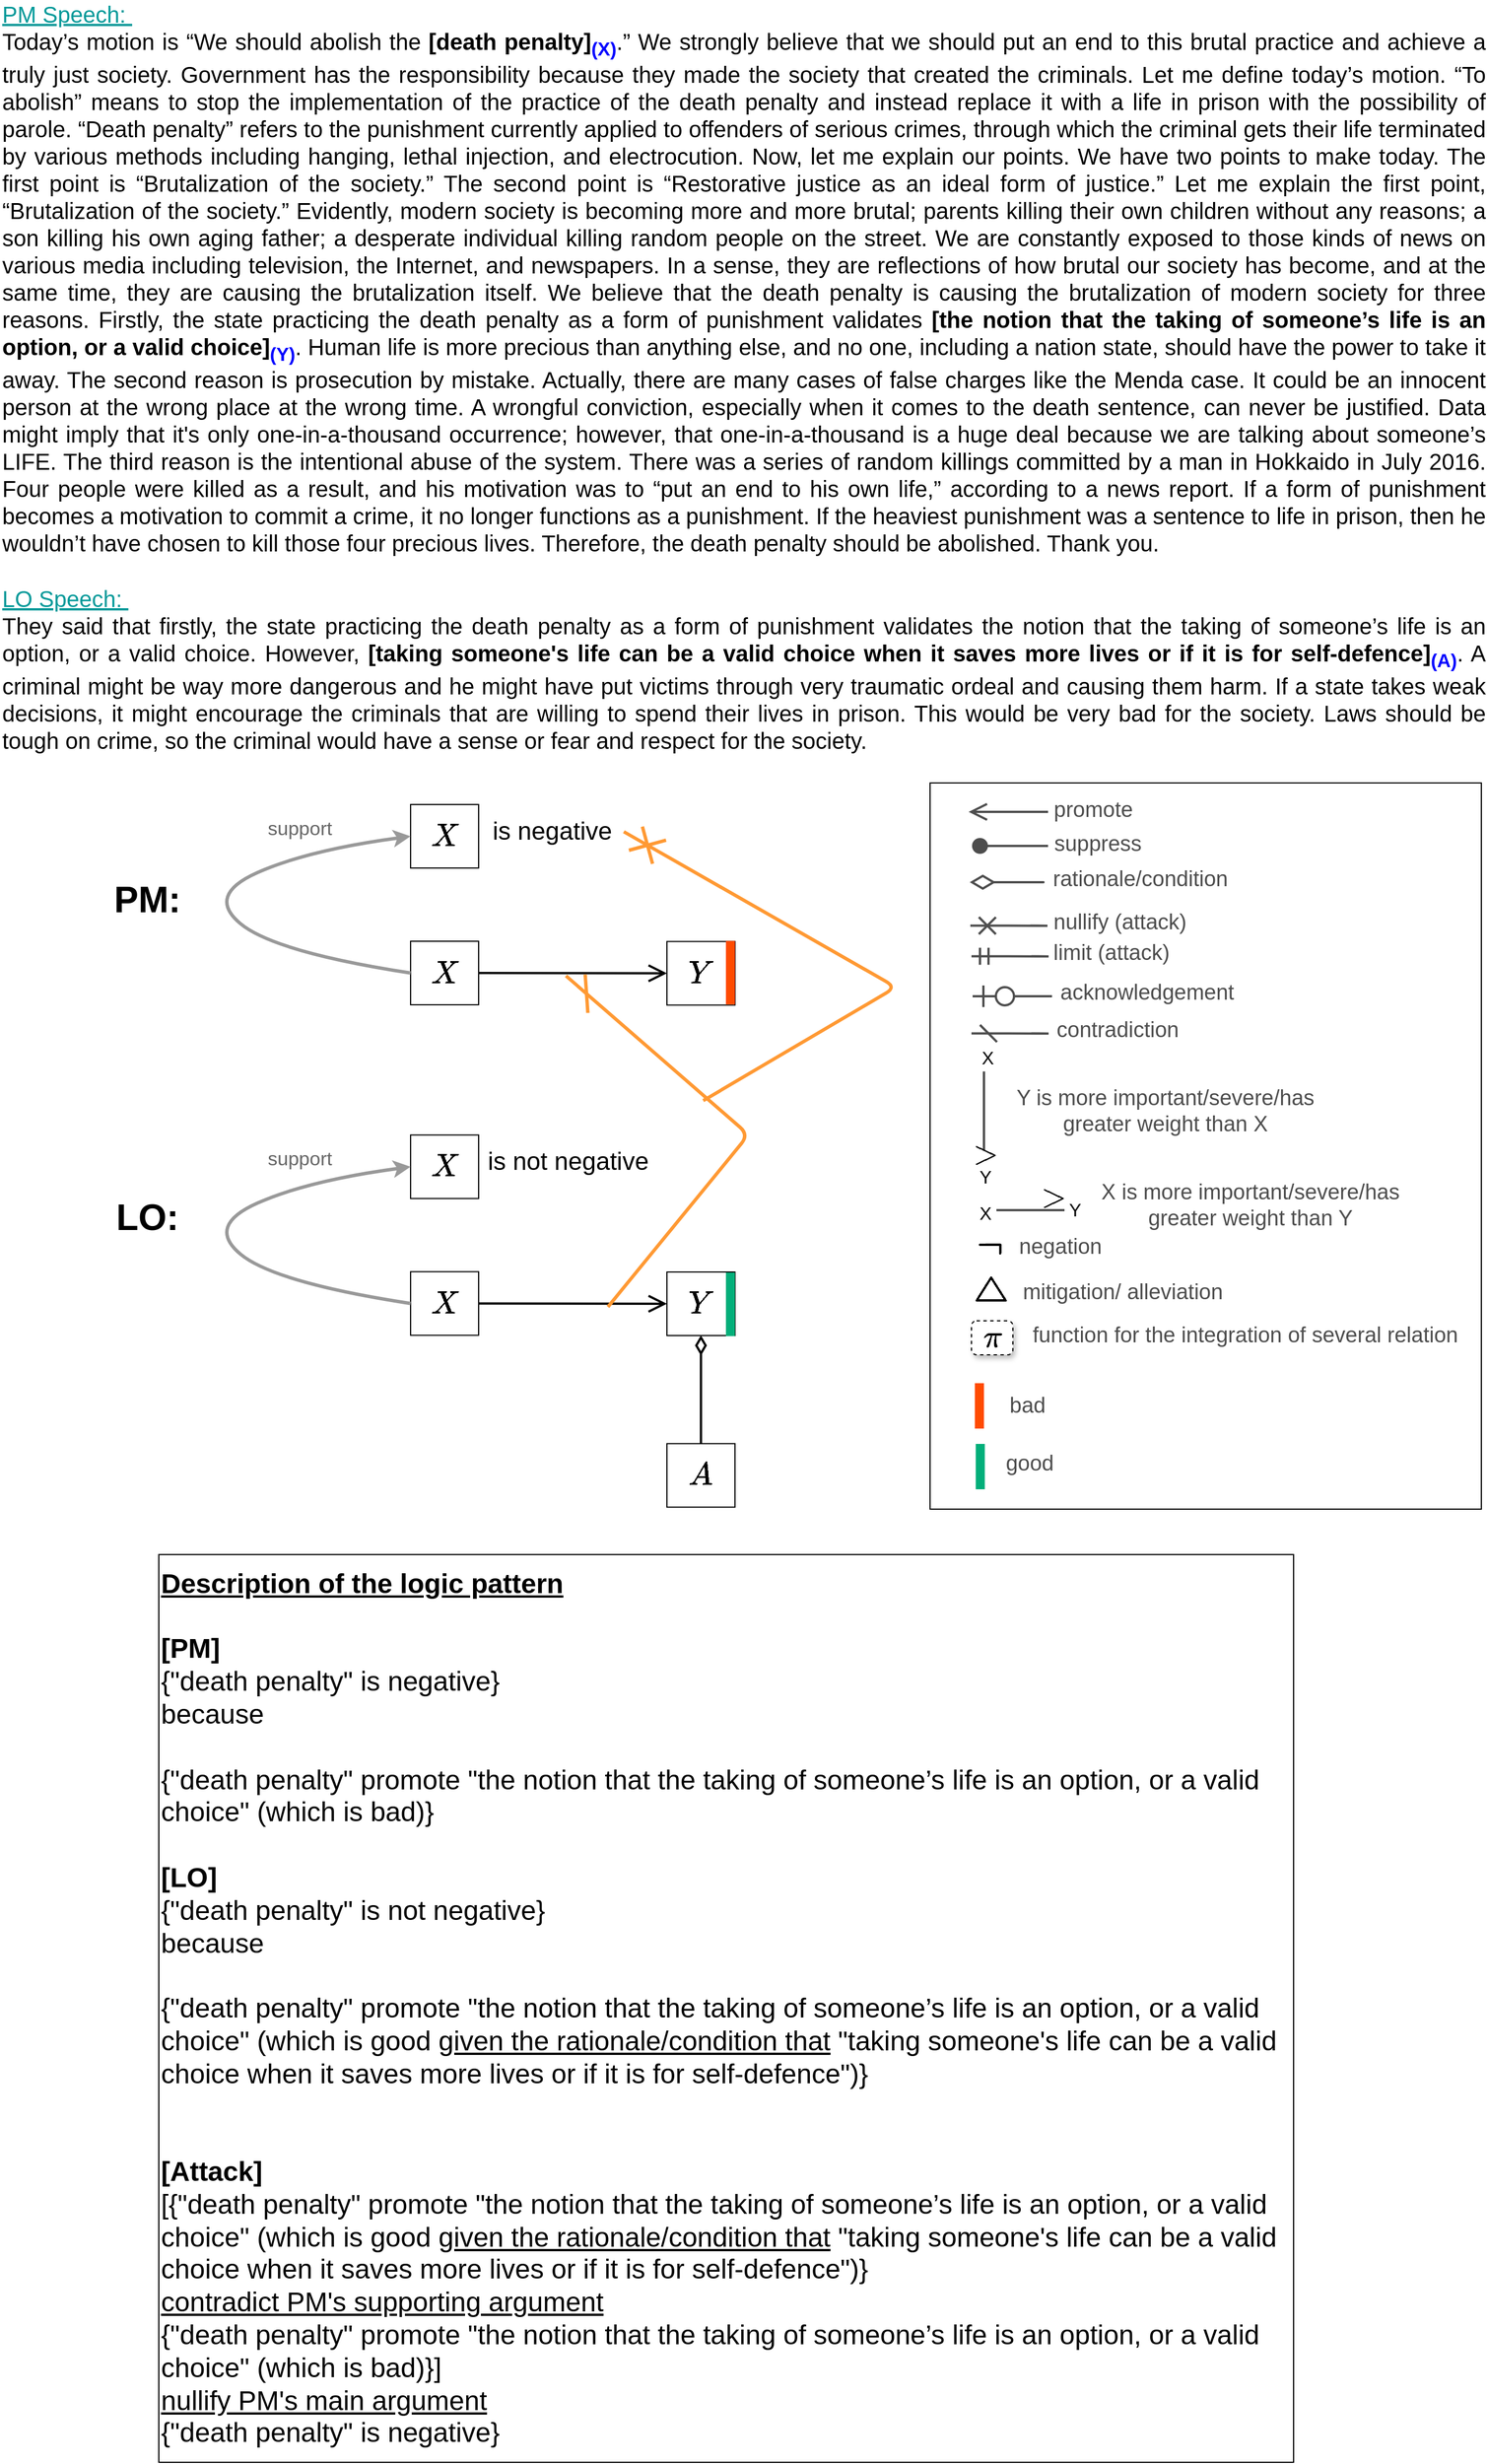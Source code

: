 <mxfile version="16.1.2" type="device"><diagram id="NebdKccpn1Tcwdz-Rh-k" name="Page-1"><mxGraphModel dx="1892" dy="1344" grid="1" gridSize="10" guides="1" tooltips="1" connect="1" arrows="1" fold="1" page="1" pageScale="1" pageWidth="1100" pageHeight="1700" math="1" shadow="0"><root><mxCell id="0"/><mxCell id="1" parent="0"/><mxCell id="UqYzVpXplDqsbALxIXjI-1" value="&lt;div style=&quot;text-align: justify ; font-size: 20px&quot;&gt;&lt;font style=&quot;font-size: 20px&quot; color=&quot;#009999&quot;&gt;&lt;u&gt;PM Speech:&amp;nbsp;&lt;/u&gt;&lt;/font&gt;&lt;/div&gt;&lt;div style=&quot;text-align: justify&quot;&gt;&lt;span style=&quot;font-size: 20px&quot;&gt;Today’s motion is “We should abolish the &lt;b&gt;[death penalty]&lt;sub&gt;&lt;font color=&quot;#0000ff&quot;&gt;(X)&lt;/font&gt;&lt;/sub&gt;&lt;/b&gt;.” We strongly believe that we should put an end to this brutal practice and achieve a truly just society. Government has the responsibility because they made the society that created the criminals. Let me define today’s motion. “To abolish” means to stop the implementation of the practice of the death penalty and instead replace it with a life in prison with the possibility of parole. “Death penalty” refers to the punishment currently applied to offenders of serious crimes, through which the criminal gets their life terminated by various methods including hanging, lethal injection, and electrocution. Now, let me explain our points. We have two points to make today. The first point is “Brutalization of the society.” The second point is “Restorative justice as an ideal form of justice.” Let me explain the first point, “Brutalization of the society.” Evidently, modern society is becoming more and more brutal; parents killing their own children without any reasons; a son killing his own aging father; a desperate individual killing random people on the street. We are constantly exposed to those kinds of news on various media including television, the Internet, and newspapers. In a sense, they are reflections of how brutal our society has become, and at the same time, they are causing the brutalization itself. We believe that the death penalty is causing the brutalization of modern society for three reasons. Firstly, the state practicing the death penalty as a form of punishment validates &lt;b&gt;[the notion that the taking of someone’s life is an option, or a valid choice]&lt;sub&gt;&lt;font color=&quot;#0000ff&quot;&gt;(Y)&lt;/font&gt;&lt;/sub&gt;&lt;/b&gt;. Human life is more precious than anything else, and no one, including a nation state, should have the power to take it away. The second reason is prosecution by mistake. Actually, there are many cases of false charges like the Menda case. It could be an innocent person at the wrong place at the wrong time. A wrongful conviction, especially when it comes to the death sentence, can never be justified. Data might imply that it's only one-in-a-thousand occurrence; however, that one-in-a-thousand is a huge deal because we are talking about someone’s LIFE. The third reason is the intentional abuse of the system. There was a series of random killings committed by a man in Hokkaido in July 2016. Four people were killed as a result, and his motivation was to “put an end to his own life,” according to a news report. If a form of punishment becomes a motivation to commit a crime, it no longer functions as a punishment. If the heaviest punishment was a sentence to life in prison, then he wouldn’t have chosen to kill those four precious lives. Therefore, the death penalty should be abolished. Thank you.&lt;/span&gt;&lt;br&gt;&lt;/div&gt;" style="text;html=1;strokeColor=none;fillColor=none;align=left;verticalAlign=middle;whiteSpace=wrap;rounded=0;" parent="1" vertex="1"><mxGeometry x="460" y="170" width="1310" height="190" as="geometry"/></mxCell><mxCell id="UqYzVpXplDqsbALxIXjI-2" value="&lt;div style=&quot;text-align: justify ; font-size: 20px&quot;&gt;&lt;font style=&quot;font-size: 20px&quot; color=&quot;#009999&quot;&gt;&lt;u&gt;LO Speech:&amp;nbsp;&lt;/u&gt;&lt;/font&gt;&lt;/div&gt;&lt;div style=&quot;text-align: justify&quot;&gt;&lt;span style=&quot;font-size: 20px&quot;&gt;They said that firstly, the state practicing the death penalty as a form of punishment validates the notion that the taking of someone’s life is an option, or a valid choice. However, &lt;b&gt;[taking someone's life&amp;nbsp;can be a valid choice when it saves more lives or if it is for self-defence]&lt;sub&gt;&lt;font color=&quot;#0000ff&quot;&gt;(A)&lt;/font&gt;&lt;/sub&gt;&lt;/b&gt;. A criminal might be way more dangerous and he might have put victims through very traumatic ordeal and causing them harm. If a state takes weak decisions, it might encourage the criminals that are willing to spend their lives in prison. This would be very bad for the society. Laws should be tough on crime, so the criminal would have a sense or fear and respect for the society.&lt;/span&gt;&lt;br&gt;&lt;/div&gt;" style="text;html=1;strokeColor=none;fillColor=none;align=left;verticalAlign=middle;whiteSpace=wrap;rounded=0;" parent="1" vertex="1"><mxGeometry x="460" y="510" width="1310" height="200" as="geometry"/></mxCell><mxCell id="UqYzVpXplDqsbALxIXjI-18" value="&lt;font size=&quot;1&quot;&gt;&lt;b style=&quot;font-size: 32px&quot;&gt;PM:&lt;/b&gt;&lt;/font&gt;" style="text;html=1;strokeColor=none;fillColor=none;align=center;verticalAlign=middle;whiteSpace=wrap;rounded=0;" parent="1" vertex="1"><mxGeometry x="550" y="793" width="80" height="40" as="geometry"/></mxCell><mxCell id="UqYzVpXplDqsbALxIXjI-19" value="&lt;font size=&quot;1&quot;&gt;&lt;b style=&quot;font-size: 32px&quot;&gt;LO:&lt;/b&gt;&lt;/font&gt;" style="text;html=1;strokeColor=none;fillColor=none;align=center;verticalAlign=middle;whiteSpace=wrap;rounded=0;" parent="1" vertex="1"><mxGeometry x="550" y="1073" width="80" height="40" as="geometry"/></mxCell><mxCell id="UqYzVpXplDqsbALxIXjI-66" value="&lt;font style=&quot;font-size: 24px&quot;&gt;$$X$$&lt;/font&gt;" style="whiteSpace=wrap;html=1;align=center;" parent="1" vertex="1"><mxGeometry x="822" y="729" width="60" height="56" as="geometry"/></mxCell><mxCell id="UqYzVpXplDqsbALxIXjI-67" value="&lt;font style=&quot;font-size: 22px&quot;&gt;is negative&lt;/font&gt;" style="text;html=1;strokeColor=none;fillColor=none;align=center;verticalAlign=middle;whiteSpace=wrap;rounded=0;" parent="1" vertex="1"><mxGeometry x="892" y="735.5" width="110" height="35" as="geometry"/></mxCell><mxCell id="UqYzVpXplDqsbALxIXjI-68" value="&lt;font style=&quot;font-size: 24px&quot;&gt;$$X$$&lt;/font&gt;" style="whiteSpace=wrap;html=1;align=center;" parent="1" vertex="1"><mxGeometry x="822" y="849.5" width="60" height="56" as="geometry"/></mxCell><mxCell id="UqYzVpXplDqsbALxIXjI-69" value="&lt;font style=&quot;font-size: 24px&quot;&gt;$$Y$$&lt;/font&gt;" style="whiteSpace=wrap;html=1;align=center;" parent="1" vertex="1"><mxGeometry x="1048" y="849.75" width="60" height="56" as="geometry"/></mxCell><mxCell id="UqYzVpXplDqsbALxIXjI-70" value="" style="whiteSpace=wrap;html=1;fontColor=#666666;fillColor=#FF4B00;strokeColor=none;" parent="1" vertex="1"><mxGeometry x="1100" y="849.25" width="8" height="56" as="geometry"/></mxCell><mxCell id="UqYzVpXplDqsbALxIXjI-72" value="" style="endArrow=open;html=1;fontColor=#666666;endSize=12;entryX=0;entryY=0.5;entryDx=0;entryDy=0;endFill=0;strokeWidth=2;exitX=1;exitY=0.5;exitDx=0;exitDy=0;" parent="1" source="UqYzVpXplDqsbALxIXjI-68" target="UqYzVpXplDqsbALxIXjI-69" edge="1"><mxGeometry width="50" height="50" relative="1" as="geometry"><mxPoint x="928" y="877.16" as="sourcePoint"/><mxPoint x="1020.0" y="877.16" as="targetPoint"/></mxGeometry></mxCell><mxCell id="UqYzVpXplDqsbALxIXjI-77" value="" style="curved=1;endArrow=classic;html=1;strokeWidth=3;exitX=0;exitY=0.5;exitDx=0;exitDy=0;entryX=0;entryY=0.5;entryDx=0;entryDy=0;strokeColor=#999999;" parent="1" source="UqYzVpXplDqsbALxIXjI-68" target="UqYzVpXplDqsbALxIXjI-66" edge="1"><mxGeometry width="50" height="50" relative="1" as="geometry"><mxPoint x="542" y="879" as="sourcePoint"/><mxPoint x="592" y="829" as="targetPoint"/><Array as="points"><mxPoint x="702" y="859"/><mxPoint x="642" y="809"/><mxPoint x="732" y="769"/></Array></mxGeometry></mxCell><mxCell id="UqYzVpXplDqsbALxIXjI-78" value="&lt;font style=&quot;font-size: 17px&quot; color=&quot;#666666&quot;&gt;support&lt;/font&gt;" style="text;html=1;fillColor=none;align=center;verticalAlign=middle;whiteSpace=wrap;rounded=0;rotation=0;" parent="1" vertex="1"><mxGeometry x="692" y="735.5" width="65" height="30" as="geometry"/></mxCell><mxCell id="UqYzVpXplDqsbALxIXjI-79" value="&lt;font style=&quot;font-size: 24px&quot;&gt;$$X$$&lt;/font&gt;" style="whiteSpace=wrap;html=1;align=center;" parent="1" vertex="1"><mxGeometry x="822" y="1020.25" width="60" height="56" as="geometry"/></mxCell><mxCell id="UqYzVpXplDqsbALxIXjI-80" value="&lt;font style=&quot;font-size: 22px&quot;&gt;is not negative&lt;/font&gt;" style="text;html=1;strokeColor=none;fillColor=none;align=center;verticalAlign=middle;whiteSpace=wrap;rounded=0;" parent="1" vertex="1"><mxGeometry x="887" y="1026.75" width="148" height="35" as="geometry"/></mxCell><mxCell id="UqYzVpXplDqsbALxIXjI-81" value="&lt;font style=&quot;font-size: 24px&quot;&gt;$$X$$&lt;/font&gt;" style="whiteSpace=wrap;html=1;align=center;" parent="1" vertex="1"><mxGeometry x="822" y="1140.75" width="60" height="56" as="geometry"/></mxCell><mxCell id="UqYzVpXplDqsbALxIXjI-82" value="&lt;font style=&quot;font-size: 24px&quot;&gt;$$Y$$&lt;/font&gt;" style="whiteSpace=wrap;html=1;align=center;" parent="1" vertex="1"><mxGeometry x="1048" y="1141" width="60" height="56" as="geometry"/></mxCell><mxCell id="UqYzVpXplDqsbALxIXjI-83" value="" style="whiteSpace=wrap;html=1;fontColor=#666666;fillColor=#03AF7A;strokeColor=none;" parent="1" vertex="1"><mxGeometry x="1100" y="1141.5" width="8" height="56" as="geometry"/></mxCell><mxCell id="UqYzVpXplDqsbALxIXjI-84" value="" style="endArrow=open;html=1;fontColor=#666666;endSize=12;entryX=0;entryY=0.5;entryDx=0;entryDy=0;endFill=0;strokeWidth=2;exitX=1;exitY=0.5;exitDx=0;exitDy=0;" parent="1" source="UqYzVpXplDqsbALxIXjI-81" target="UqYzVpXplDqsbALxIXjI-82" edge="1"><mxGeometry width="50" height="50" relative="1" as="geometry"><mxPoint x="928" y="1168.41" as="sourcePoint"/><mxPoint x="1020.0" y="1168.41" as="targetPoint"/></mxGeometry></mxCell><mxCell id="UqYzVpXplDqsbALxIXjI-85" value="" style="curved=1;endArrow=classic;html=1;strokeWidth=3;exitX=0;exitY=0.5;exitDx=0;exitDy=0;entryX=0;entryY=0.5;entryDx=0;entryDy=0;strokeColor=#999999;" parent="1" source="UqYzVpXplDqsbALxIXjI-81" target="UqYzVpXplDqsbALxIXjI-79" edge="1"><mxGeometry width="50" height="50" relative="1" as="geometry"><mxPoint x="542" y="1170.25" as="sourcePoint"/><mxPoint x="592" y="1120.25" as="targetPoint"/><Array as="points"><mxPoint x="702" y="1150.25"/><mxPoint x="642" y="1100.25"/><mxPoint x="732" y="1060.25"/></Array></mxGeometry></mxCell><mxCell id="UqYzVpXplDqsbALxIXjI-86" value="&lt;font style=&quot;font-size: 17px&quot; color=&quot;#666666&quot;&gt;support&lt;/font&gt;" style="text;html=1;fillColor=none;align=center;verticalAlign=middle;whiteSpace=wrap;rounded=0;rotation=0;" parent="1" vertex="1"><mxGeometry x="692" y="1026.75" width="65" height="30" as="geometry"/></mxCell><mxCell id="UqYzVpXplDqsbALxIXjI-93" value="" style="endArrow=none;html=1;endSize=0;strokeWidth=3;startArrow=dash;startFill=0;startSize=20;strokeColor=#FF9933;entryX=0.75;entryY=1;entryDx=0;entryDy=0;" parent="1" edge="1"><mxGeometry width="50" height="50" relative="1" as="geometry"><mxPoint x="959" y="880" as="sourcePoint"/><mxPoint x="996" y="1171.75" as="targetPoint"/><Array as="points"><mxPoint x="1120" y="1020"/></Array></mxGeometry></mxCell><mxCell id="hfmzGZt3rH_o62qFWtj9-40" value="" style="rounded=0;whiteSpace=wrap;html=1;glass=0;sketch=0;strokeColor=default;fillColor=none;" parent="1" vertex="1"><mxGeometry x="1280" y="710" width="486" height="640" as="geometry"/></mxCell><mxCell id="hfmzGZt3rH_o62qFWtj9-41" value="" style="endArrow=ERzeroToOne;html=1;endFill=1;endSize=16;strokeWidth=2;strokeColor=#4D4D4D;" parent="1" edge="1"><mxGeometry width="50" height="50" relative="1" as="geometry"><mxPoint x="1387.5" y="898" as="sourcePoint"/><mxPoint x="1317.5" y="898" as="targetPoint"/></mxGeometry></mxCell><mxCell id="hfmzGZt3rH_o62qFWtj9-42" value="" style="endArrow=none;html=1;endSize=16;strokeWidth=2;strokeColor=#4D4D4D;" parent="1" edge="1"><mxGeometry width="50" height="50" relative="1" as="geometry"><mxPoint x="1327.5" y="1034.25" as="sourcePoint"/><mxPoint x="1327.5" y="964.25" as="targetPoint"/></mxGeometry></mxCell><mxCell id="hfmzGZt3rH_o62qFWtj9-43" value="&lt;span style=&quot;font-size: 24px&quot;&gt;&lt;font style=&quot;font-size: 24px&quot;&gt;$$&amp;gt;$$&lt;/font&gt;&lt;/span&gt;" style="text;html=1;strokeColor=none;fillColor=none;align=center;verticalAlign=middle;whiteSpace=wrap;rounded=0;fontSize=24;fontStyle=1;horizontal=1;" parent="1" vertex="1"><mxGeometry x="1308.5" y="1027.25" width="40" height="20" as="geometry"/></mxCell><mxCell id="hfmzGZt3rH_o62qFWtj9-44" value="&lt;span style=&quot;font-size: 19px&quot;&gt;Y is more important/severe/has greater weight than X&lt;/span&gt;" style="text;html=1;strokeColor=none;fillColor=none;align=center;verticalAlign=middle;whiteSpace=wrap;rounded=0;fontColor=#4D4D4D;" parent="1" vertex="1"><mxGeometry x="1339.5" y="974.25" width="294.5" height="50" as="geometry"/></mxCell><mxCell id="hfmzGZt3rH_o62qFWtj9-45" value="&lt;font style=&quot;font-size: 16px&quot;&gt;X&lt;/font&gt;" style="text;html=1;strokeColor=none;fillColor=none;align=center;verticalAlign=middle;whiteSpace=wrap;rounded=0;fontSize=14;" parent="1" vertex="1"><mxGeometry x="1310.5" y="942" width="40" height="20" as="geometry"/></mxCell><mxCell id="hfmzGZt3rH_o62qFWtj9-46" value="&lt;font style=&quot;font-size: 16px&quot;&gt;Y&lt;/font&gt;" style="text;html=1;strokeColor=none;fillColor=none;align=center;verticalAlign=middle;whiteSpace=wrap;rounded=0;fontSize=14;" parent="1" vertex="1"><mxGeometry x="1308.5" y="1047.25" width="40" height="20" as="geometry"/></mxCell><mxCell id="hfmzGZt3rH_o62qFWtj9-47" value="" style="endArrow=none;html=1;endSize=0;strokeWidth=2;startArrow=cross;startFill=0;startSize=12;strokeColor=#4D4D4D;" parent="1" edge="1"><mxGeometry width="50" height="50" relative="1" as="geometry"><mxPoint x="1315.5" y="835.75" as="sourcePoint"/><mxPoint x="1383.5" y="835.87" as="targetPoint"/><Array as="points"><mxPoint x="1383.5" y="835.87"/><mxPoint x="1365.5" y="835.75"/></Array></mxGeometry></mxCell><mxCell id="hfmzGZt3rH_o62qFWtj9-48" value="&lt;font style=&quot;font-size: 19px&quot;&gt;nullify (attack)&lt;/font&gt;" style="text;html=1;strokeColor=none;fillColor=none;align=center;verticalAlign=middle;whiteSpace=wrap;rounded=0;fontColor=#4D4D4D;" parent="1" vertex="1"><mxGeometry x="1377.5" y="816" width="138.5" height="34" as="geometry"/></mxCell><mxCell id="hfmzGZt3rH_o62qFWtj9-49" value="" style="endArrow=open;html=1;fontColor=#666666;endSize=12;endFill=0;strokeWidth=2;strokeColor=#4D4D4D;" parent="1" edge="1"><mxGeometry width="50" height="50" relative="1" as="geometry"><mxPoint x="1384" y="735.5" as="sourcePoint"/><mxPoint x="1314" y="735.5" as="targetPoint"/></mxGeometry></mxCell><mxCell id="hfmzGZt3rH_o62qFWtj9-50" value="&lt;span style=&quot;font-size: 19px&quot;&gt;promote&lt;/span&gt;" style="text;html=1;strokeColor=none;fillColor=none;align=center;verticalAlign=middle;whiteSpace=wrap;rounded=0;fontColor=#4D4D4D;" parent="1" vertex="1"><mxGeometry x="1384" y="716.5" width="80" height="34" as="geometry"/></mxCell><mxCell id="hfmzGZt3rH_o62qFWtj9-51" value="" style="endArrow=oval;html=1;fontColor=#666666;endSize=12;endFill=1;strokeWidth=2;strokeColor=#4D4D4D;" parent="1" edge="1"><mxGeometry width="50" height="50" relative="1" as="geometry"><mxPoint x="1384" y="765.5" as="sourcePoint"/><mxPoint x="1324" y="765.5" as="targetPoint"/></mxGeometry></mxCell><mxCell id="hfmzGZt3rH_o62qFWtj9-52" value="&lt;span style=&quot;font-size: 19px&quot;&gt;suppress&lt;/span&gt;" style="text;html=1;strokeColor=none;fillColor=none;align=center;verticalAlign=middle;whiteSpace=wrap;rounded=0;fontColor=#4D4D4D;" parent="1" vertex="1"><mxGeometry x="1388" y="746.5" width="80" height="34" as="geometry"/></mxCell><mxCell id="hfmzGZt3rH_o62qFWtj9-53" value="" style="endArrow=none;html=1;endSize=0;strokeWidth=2;startArrow=diamondThin;startFill=0;startSize=17;strokeColor=#4D4D4D;" parent="1" edge="1"><mxGeometry width="50" height="50" relative="1" as="geometry"><mxPoint x="1315" y="797.5" as="sourcePoint"/><mxPoint x="1353" y="797.5" as="targetPoint"/><Array as="points"><mxPoint x="1385" y="797.5"/><mxPoint x="1363" y="797.5"/></Array></mxGeometry></mxCell><mxCell id="hfmzGZt3rH_o62qFWtj9-54" value="&lt;font style=&quot;font-size: 19px&quot;&gt;rationale/condition&lt;/font&gt;" style="text;html=1;strokeColor=none;fillColor=none;align=center;verticalAlign=middle;whiteSpace=wrap;rounded=0;fontColor=#4D4D4D;" parent="1" vertex="1"><mxGeometry x="1380" y="777.5" width="171" height="34" as="geometry"/></mxCell><mxCell id="hfmzGZt3rH_o62qFWtj9-55" value="&lt;font style=&quot;font-size: 19px&quot;&gt;acknowledgement&lt;/font&gt;" style="text;html=1;strokeColor=none;fillColor=none;align=center;verticalAlign=middle;whiteSpace=wrap;rounded=0;fontColor=#4D4D4D;" parent="1" vertex="1"><mxGeometry x="1388" y="878" width="167" height="34" as="geometry"/></mxCell><mxCell id="hfmzGZt3rH_o62qFWtj9-56" value="" style="endArrow=none;html=1;endSize=16;strokeWidth=2;strokeColor=#4D4D4D;" parent="1" edge="1"><mxGeometry width="50" height="50" relative="1" as="geometry"><mxPoint x="1398.5" y="1086.5" as="sourcePoint"/><mxPoint x="1338.5" y="1086.5" as="targetPoint"/></mxGeometry></mxCell><mxCell id="hfmzGZt3rH_o62qFWtj9-57" value="&lt;span style=&quot;font-size: 24px&quot;&gt;&lt;font style=&quot;font-size: 24px&quot;&gt;$$&amp;gt;$$&lt;/font&gt;&lt;/span&gt;" style="text;html=1;strokeColor=none;fillColor=none;align=center;verticalAlign=middle;whiteSpace=wrap;rounded=0;fontSize=24;fontStyle=1;horizontal=1;" parent="1" vertex="1"><mxGeometry x="1368.5" y="1064.5" width="40" height="20" as="geometry"/></mxCell><mxCell id="hfmzGZt3rH_o62qFWtj9-58" value="&lt;font style=&quot;font-size: 16px&quot;&gt;X&lt;/font&gt;" style="text;html=1;strokeColor=none;fillColor=none;align=center;verticalAlign=middle;whiteSpace=wrap;rounded=0;fontSize=14;" parent="1" vertex="1"><mxGeometry x="1308.5" y="1078.5" width="40" height="20" as="geometry"/></mxCell><mxCell id="hfmzGZt3rH_o62qFWtj9-59" value="&lt;font style=&quot;font-size: 16px&quot;&gt;Y&lt;/font&gt;" style="text;html=1;strokeColor=none;fillColor=none;align=center;verticalAlign=middle;whiteSpace=wrap;rounded=0;fontSize=14;" parent="1" vertex="1"><mxGeometry x="1387.5" y="1075.5" width="40" height="20" as="geometry"/></mxCell><mxCell id="hfmzGZt3rH_o62qFWtj9-60" value="&lt;span style=&quot;font-size: 19px&quot;&gt;X is more important/severe/has greater weight&amp;nbsp;&lt;/span&gt;&lt;span style=&quot;font-size: 19px&quot;&gt;than Y&lt;/span&gt;" style="text;html=1;strokeColor=none;fillColor=none;align=center;verticalAlign=middle;whiteSpace=wrap;rounded=0;fontColor=#4D4D4D;" parent="1" vertex="1"><mxGeometry x="1428.5" y="1064.5" width="266.5" height="34" as="geometry"/></mxCell><mxCell id="hfmzGZt3rH_o62qFWtj9-61" value="" style="endArrow=none;html=1;endSize=0;strokeWidth=2;startArrow=dash;startFill=0;startSize=12;strokeColor=#4D4D4D;" parent="1" edge="1"><mxGeometry width="50" height="50" relative="1" as="geometry"><mxPoint x="1316.5" y="930.75" as="sourcePoint"/><mxPoint x="1384.5" y="930.87" as="targetPoint"/><Array as="points"><mxPoint x="1384.5" y="930.87"/><mxPoint x="1366.5" y="930.75"/></Array></mxGeometry></mxCell><mxCell id="hfmzGZt3rH_o62qFWtj9-62" value="&lt;font style=&quot;font-size: 19px&quot;&gt;contradiction&lt;/font&gt;" style="text;html=1;strokeColor=none;fillColor=none;align=center;verticalAlign=middle;whiteSpace=wrap;rounded=0;fontColor=#4D4D4D;" parent="1" vertex="1"><mxGeometry x="1390.5" y="911" width="109" height="34" as="geometry"/></mxCell><mxCell id="hfmzGZt3rH_o62qFWtj9-63" value="" style="whiteSpace=wrap;html=1;fontColor=#666666;strokeColor=none;fillColor=#FF4B00;" parent="1" vertex="1"><mxGeometry x="1319.5" y="1239" width="8" height="40" as="geometry"/></mxCell><mxCell id="hfmzGZt3rH_o62qFWtj9-64" value="&lt;span style=&quot;font-size: 19px&quot;&gt;bad&lt;/span&gt;" style="text;html=1;strokeColor=none;fillColor=none;align=center;verticalAlign=middle;whiteSpace=wrap;rounded=0;fontColor=#4D4D4D;" parent="1" vertex="1"><mxGeometry x="1338" y="1242" width="55.5" height="34" as="geometry"/></mxCell><mxCell id="hfmzGZt3rH_o62qFWtj9-65" value="" style="whiteSpace=wrap;html=1;fontColor=#666666;strokeColor=none;fillColor=#03AF7A;" parent="1" vertex="1"><mxGeometry x="1320.25" y="1292.5" width="8" height="40" as="geometry"/></mxCell><mxCell id="hfmzGZt3rH_o62qFWtj9-66" value="&lt;span style=&quot;font-size: 19px&quot;&gt;good&lt;/span&gt;" style="text;html=1;strokeColor=none;fillColor=none;align=center;verticalAlign=middle;whiteSpace=wrap;rounded=0;fontColor=#4D4D4D;" parent="1" vertex="1"><mxGeometry x="1327.5" y="1292.5" width="80" height="34" as="geometry"/></mxCell><mxCell id="hfmzGZt3rH_o62qFWtj9-67" value="&lt;span style=&quot;font-size: 19px&quot;&gt;mitigation/&amp;nbsp;&lt;/span&gt;&lt;span style=&quot;font-size: 19px&quot;&gt;alleviation&lt;/span&gt;" style="text;html=1;strokeColor=none;fillColor=none;align=center;verticalAlign=middle;whiteSpace=wrap;rounded=0;fontColor=#4D4D4D;" parent="1" vertex="1"><mxGeometry x="1357.25" y="1141.75" width="186" height="34" as="geometry"/></mxCell><mxCell id="hfmzGZt3rH_o62qFWtj9-68" value="&lt;font style=&quot;font-size: 26px&quot;&gt;$$\boldsymbol{\triangle}$$&lt;/font&gt;" style="text;html=1;strokeColor=none;fillColor=none;align=center;verticalAlign=middle;whiteSpace=wrap;rounded=0;" parent="1" vertex="1"><mxGeometry x="1304.25" y="1140.75" width="60" height="35" as="geometry"/></mxCell><mxCell id="hfmzGZt3rH_o62qFWtj9-69" value="&lt;font style=&quot;font-size: 26px&quot;&gt;$$\boldsymbol{\neg}$$&lt;/font&gt;" style="text;html=1;strokeColor=none;fillColor=none;align=center;verticalAlign=middle;whiteSpace=wrap;rounded=0;" parent="1" vertex="1"><mxGeometry x="1302.5" y="1101.75" width="60" height="35" as="geometry"/></mxCell><mxCell id="hfmzGZt3rH_o62qFWtj9-70" value="&lt;span style=&quot;font-size: 19px&quot;&gt;negation&lt;/span&gt;" style="text;html=1;strokeColor=none;fillColor=none;align=center;verticalAlign=middle;whiteSpace=wrap;rounded=0;fontColor=#4D4D4D;" parent="1" vertex="1"><mxGeometry x="1355" y="1101.75" width="80" height="34" as="geometry"/></mxCell><mxCell id="hfmzGZt3rH_o62qFWtj9-71" value="&lt;font style=&quot;font-size: 24px&quot;&gt;$$\pi$$&lt;/font&gt;" style="whiteSpace=wrap;html=1;dashed=1;perimeterSpacing=0;shadow=1;align=center;rounded=1;" parent="1" vertex="1"><mxGeometry x="1316.5" y="1184" width="36.5" height="30" as="geometry"/></mxCell><mxCell id="hfmzGZt3rH_o62qFWtj9-72" value="&lt;span style=&quot;font-size: 19px&quot;&gt;function for the integration of several relation&lt;/span&gt;" style="text;html=1;strokeColor=none;fillColor=none;align=center;verticalAlign=middle;whiteSpace=wrap;rounded=0;fontColor=#4D4D4D;" parent="1" vertex="1"><mxGeometry x="1357.25" y="1180" width="401.75" height="34" as="geometry"/></mxCell><mxCell id="hfmzGZt3rH_o62qFWtj9-73" value="" style="endArrow=none;html=1;endSize=0;strokeWidth=2;startArrow=ERmandOne;startFill=0;startSize=12;strokeColor=#4D4D4D;" parent="1" edge="1"><mxGeometry width="50" height="50" relative="1" as="geometry"><mxPoint x="1316.5" y="862.75" as="sourcePoint"/><mxPoint x="1384.5" y="862.87" as="targetPoint"/><Array as="points"><mxPoint x="1384.5" y="862.87"/><mxPoint x="1366.5" y="862.75"/></Array></mxGeometry></mxCell><mxCell id="hfmzGZt3rH_o62qFWtj9-74" value="&lt;span style=&quot;font-size: 19px&quot;&gt;limit (attack)&lt;/span&gt;" style="text;html=1;strokeColor=none;fillColor=none;align=center;verticalAlign=middle;whiteSpace=wrap;rounded=0;fontColor=#4D4D4D;" parent="1" vertex="1"><mxGeometry x="1375.5" y="843" width="127.5" height="34" as="geometry"/></mxCell><mxCell id="ki1bnYcrGpXxpXF1v14z-1" value="&lt;font style=&quot;font-size: 24px&quot;&gt;$$A$$&lt;/font&gt;" style="whiteSpace=wrap;html=1;align=center;" parent="1" vertex="1"><mxGeometry x="1048" y="1292.25" width="60" height="56" as="geometry"/></mxCell><mxCell id="ki1bnYcrGpXxpXF1v14z-2" value="" style="endArrow=diamondThin;html=1;fontColor=#666666;endSize=12;entryX=0.5;entryY=1;entryDx=0;entryDy=0;endFill=0;strokeWidth=2;exitX=0.5;exitY=0;exitDx=0;exitDy=0;" parent="1" source="ki1bnYcrGpXxpXF1v14z-1" edge="1"><mxGeometry width="50" height="50" relative="1" as="geometry"><mxPoint x="1154" y="1319.91" as="sourcePoint"/><mxPoint x="1078" y="1196.75" as="targetPoint"/></mxGeometry></mxCell><mxCell id="yd3UQCTErFpb5Je2_z7W-1" value="&lt;b&gt;&lt;u&gt;Description of the logic pattern&lt;br&gt;&lt;/u&gt;&lt;br&gt;[PM]&lt;/b&gt;&lt;br&gt;{&quot;death penalty&quot; is negative}&lt;br&gt;because&lt;br&gt;&lt;br&gt;{&quot;death penalty&quot; promote &quot;the notion that the taking of someone’s life is an option, or a valid choice&quot; (which is bad)}&lt;br&gt;&lt;br&gt;&lt;b&gt;[LO]&lt;/b&gt;&lt;br&gt;{&quot;death penalty&quot; is not negative}&lt;br&gt;because&lt;br&gt;&lt;br&gt;{&quot;death penalty&quot; promote &quot;the notion that the taking of someone’s life is an option, or a valid choice&quot; (which is good &lt;u&gt;given the rationale/condition that&lt;/u&gt; &quot;taking someone's life can be a valid choice when it saves more lives or if it is for self-defence&quot;)}&lt;br&gt;&lt;br&gt;&lt;br&gt;&lt;b&gt;[Attack]&lt;br&gt;&lt;/b&gt;[{&quot;death penalty&quot; promote &quot;the notion that the taking of someone’s life is an option, or a valid choice&quot; (which is good&amp;nbsp;&lt;u&gt;given the rationale/condition that&lt;/u&gt;&amp;nbsp;&quot;taking someone's life can be a valid choice when it saves more lives or if it is for self-defence&quot;)}&lt;br&gt;&lt;u&gt;contradict PM's supporting argument&lt;/u&gt;&lt;br&gt;{&quot;death penalty&quot; promote &quot;the notion that the taking of someone’s life is an option, or a valid choice&quot; (which is bad)}]&lt;br&gt;&lt;u&gt;nullify PM's main argument&lt;br&gt;&lt;/u&gt;{&quot;death penalty&quot; is negative}" style="rounded=0;whiteSpace=wrap;html=1;fontSize=24;strokeColor=default;align=left;" parent="1" vertex="1"><mxGeometry x="600" y="1390" width="1000.5" height="800" as="geometry"/></mxCell><mxCell id="mtz9i53r1oBI4ChLvbBW-1" value="" style="endArrow=none;html=1;endSize=0;strokeWidth=3;startArrow=cross;startFill=0;startSize=20;strokeColor=#FF9933;" parent="1" edge="1"><mxGeometry width="50" height="50" relative="1" as="geometry"><mxPoint x="1010" y="753" as="sourcePoint"/><mxPoint x="1080" y="990" as="targetPoint"/><Array as="points"><mxPoint x="1250" y="890"/></Array></mxGeometry></mxCell></root></mxGraphModel></diagram></mxfile>